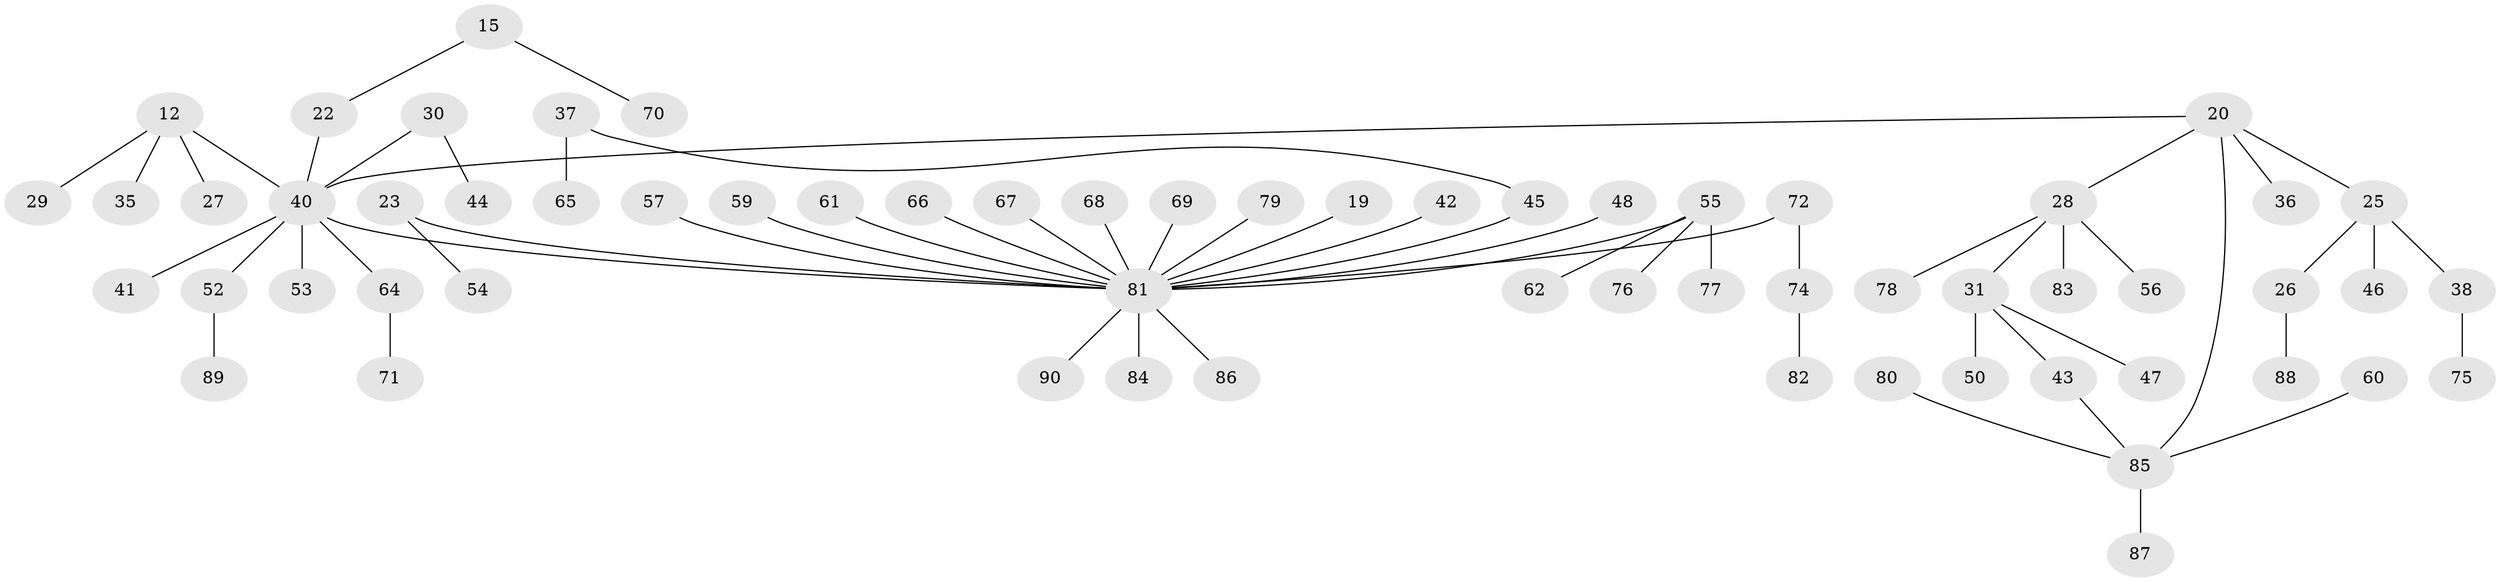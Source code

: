 // original degree distribution, {5: 0.044444444444444446, 7: 0.011111111111111112, 2: 0.18888888888888888, 6: 0.022222222222222223, 3: 0.13333333333333333, 1: 0.5222222222222223, 4: 0.07777777777777778}
// Generated by graph-tools (version 1.1) at 2025/45/03/04/25 21:45:27]
// undirected, 63 vertices, 63 edges
graph export_dot {
graph [start="1"]
  node [color=gray90,style=filled];
  12;
  15;
  19 [super="+6"];
  20;
  22 [super="+10"];
  23;
  25;
  26;
  27;
  28;
  29;
  30;
  31;
  35;
  36;
  37;
  38;
  40 [super="+5+33"];
  41;
  42;
  43;
  44;
  45 [super="+24"];
  46;
  47;
  48;
  50;
  52;
  53;
  54;
  55;
  56;
  57;
  59;
  60;
  61;
  62;
  64;
  65;
  66;
  67;
  68;
  69;
  70;
  71;
  72;
  74;
  75;
  76;
  77;
  78;
  79;
  80;
  81 [super="+32+21+51+73"];
  82;
  83;
  84;
  85 [super="+58"];
  86;
  87;
  88;
  89;
  90;
  12 -- 27;
  12 -- 29;
  12 -- 35;
  12 -- 40;
  15 -- 70;
  15 -- 22;
  19 -- 81 [weight=2];
  20 -- 25;
  20 -- 28;
  20 -- 36;
  20 -- 40;
  20 -- 85;
  22 -- 40;
  23 -- 54;
  23 -- 81;
  25 -- 26;
  25 -- 38;
  25 -- 46;
  26 -- 88;
  28 -- 31;
  28 -- 56;
  28 -- 78;
  28 -- 83;
  30 -- 44;
  30 -- 40;
  31 -- 43;
  31 -- 47;
  31 -- 50;
  37 -- 65;
  37 -- 45;
  38 -- 75;
  40 -- 52;
  40 -- 64;
  40 -- 41;
  40 -- 53;
  40 -- 81 [weight=2];
  42 -- 81;
  43 -- 85;
  45 -- 81;
  48 -- 81;
  52 -- 89;
  55 -- 62;
  55 -- 76;
  55 -- 77;
  55 -- 81;
  57 -- 81;
  59 -- 81;
  60 -- 85;
  61 -- 81;
  64 -- 71;
  66 -- 81;
  67 -- 81;
  68 -- 81;
  69 -- 81;
  72 -- 74;
  72 -- 81;
  74 -- 82;
  79 -- 81;
  80 -- 85;
  81 -- 86;
  81 -- 90;
  81 -- 84;
  85 -- 87;
}
